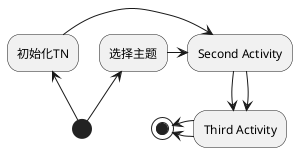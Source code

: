 @startuml
'https://plantuml.com/activity-diagram-beta

'-up-> 代表分支

' 你可以使用-> 定义水平方向箭头，还可以使用下列语法强制指定箭头的方向：
' • -down-> (default arrow)
' • -right-> or ->
' • -left->

(*) -up-> "选择主题"
-right-> "Second Activity"
--> "Third Activity"
-left-> (*)

(*) -up-> "初始化TN"
-right-> "Second Activity"
--> "Third Activity"
-left-> (*)


@enduml
